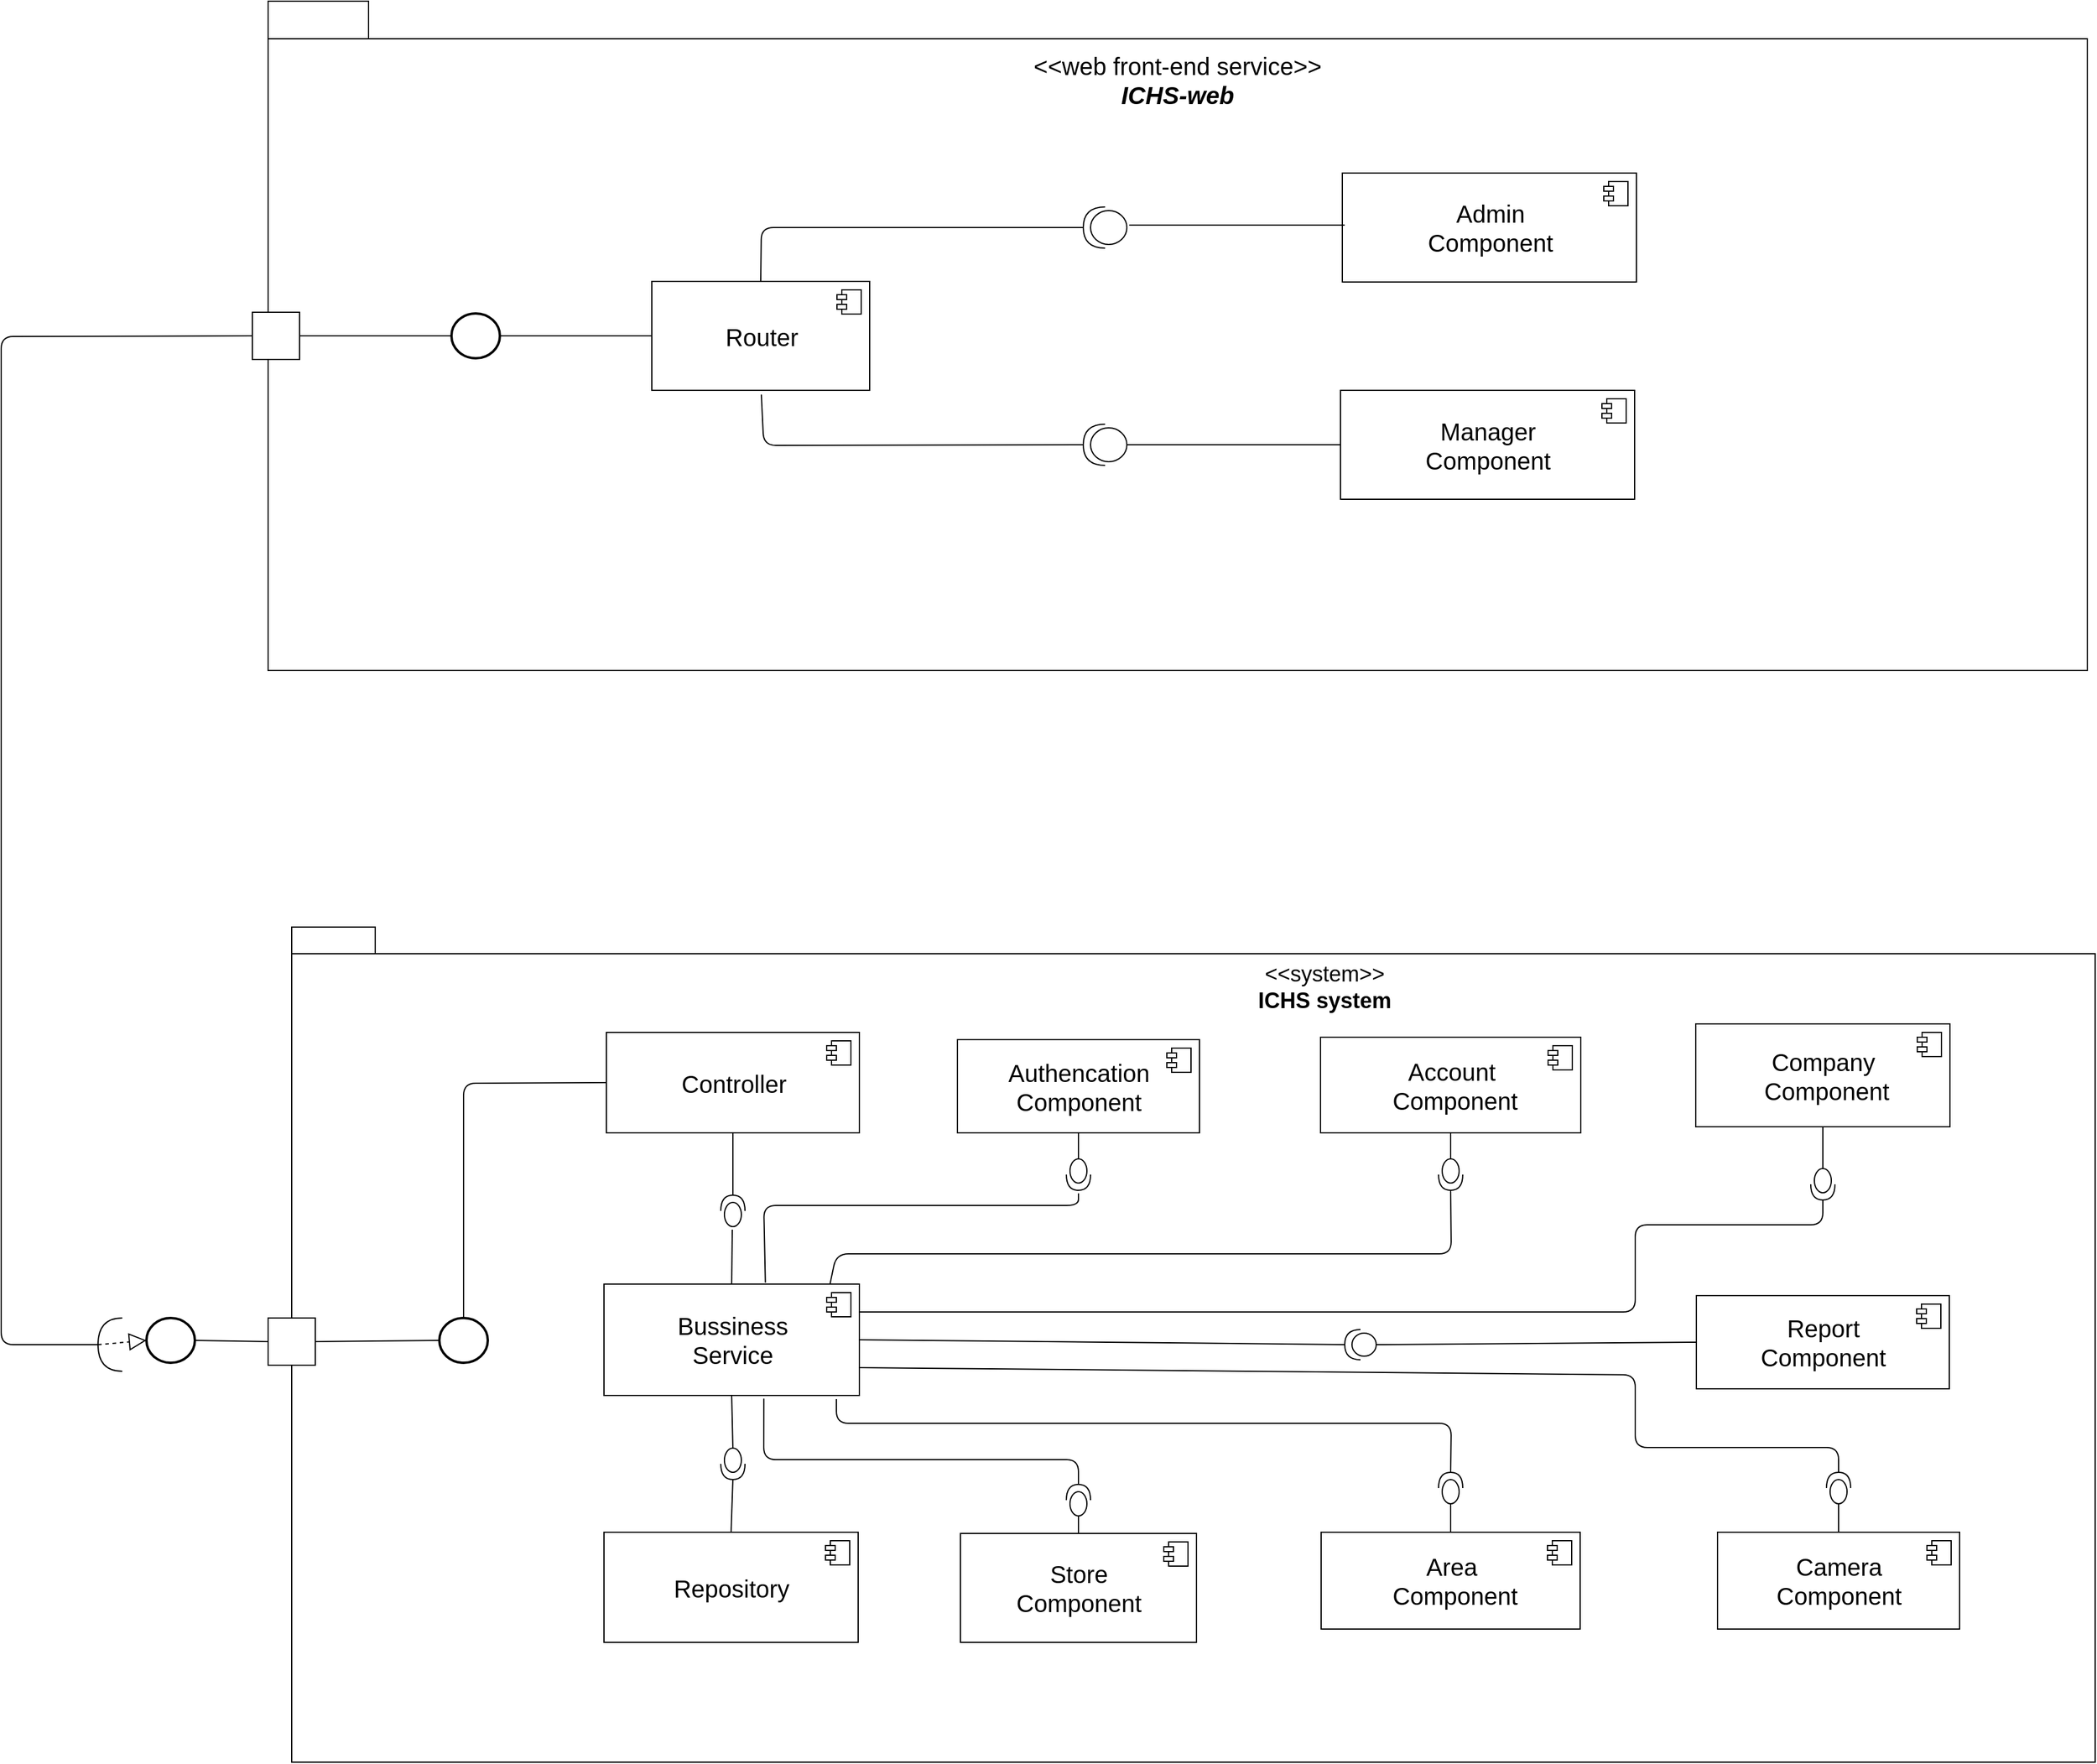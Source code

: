 <mxfile version="11.1.4" type="device"><diagram id="PuaNHYLvX6wyiUQ7tTC_" name="Page-1"><mxGraphModel dx="1730" dy="2155" grid="1" gridSize="10" guides="1" tooltips="1" connect="1" arrows="1" fold="1" page="1" pageScale="1" pageWidth="850" pageHeight="1100" math="0" shadow="0"><root><mxCell id="0"/><mxCell id="1" parent="0"/><mxCell id="CcvKPzl27ukDNH4oKH2s-1" value="" style="shape=folder;fontStyle=1;spacingTop=10;tabWidth=61;tabHeight=22;tabPosition=left;html=1;horizontal=1;labelPosition=center;verticalLabelPosition=middle;align=center;verticalAlign=middle;gradientColor=none;labelBorderColor=none;" parent="1" vertex="1"><mxGeometry x="720" y="50" width="1490" height="690" as="geometry"/></mxCell><mxCell id="CcvKPzl27ukDNH4oKH2s-8" value="&lt;font style=&quot;font-size: 18px&quot;&gt;&amp;lt;&amp;lt;system&amp;gt;&amp;gt;&lt;br&gt;&lt;b&gt;ICHS system&lt;/b&gt;&lt;/font&gt;" style="text;html=1;strokeColor=none;fillColor=none;align=center;verticalAlign=middle;whiteSpace=wrap;rounded=0;" parent="1" vertex="1"><mxGeometry x="1489" y="90" width="169" height="20" as="geometry"/></mxCell><mxCell id="CcvKPzl27ukDNH4oKH2s-10" value="&lt;font style=&quot;font-size: 20px&quot;&gt;Authencation&lt;br&gt;Component&lt;/font&gt;" style="html=1;gradientColor=none;" parent="1" vertex="1"><mxGeometry x="1270" y="143" width="200" height="77" as="geometry"/></mxCell><mxCell id="CcvKPzl27ukDNH4oKH2s-11" value="" style="shape=component;jettyWidth=8;jettyHeight=4;" parent="CcvKPzl27ukDNH4oKH2s-10" vertex="1"><mxGeometry x="1" width="20" height="20" relative="1" as="geometry"><mxPoint x="-27" y="7" as="offset"/></mxGeometry></mxCell><mxCell id="CcvKPzl27ukDNH4oKH2s-12" value="&lt;font style=&quot;font-size: 20px&quot;&gt;Controller&lt;/font&gt;" style="html=1;gradientColor=none;" parent="1" vertex="1"><mxGeometry x="980" y="137" width="209" height="83" as="geometry"/></mxCell><mxCell id="CcvKPzl27ukDNH4oKH2s-13" value="" style="shape=component;jettyWidth=8;jettyHeight=4;" parent="CcvKPzl27ukDNH4oKH2s-12" vertex="1"><mxGeometry x="1" width="20" height="20" relative="1" as="geometry"><mxPoint x="-27" y="7" as="offset"/></mxGeometry></mxCell><mxCell id="CcvKPzl27ukDNH4oKH2s-14" value="&lt;font style=&quot;font-size: 20px&quot;&gt;Bussiness &lt;br&gt;Service&lt;/font&gt;" style="html=1;gradientColor=none;" parent="1" vertex="1"><mxGeometry x="978" y="345" width="211" height="92" as="geometry"/></mxCell><mxCell id="CcvKPzl27ukDNH4oKH2s-15" value="" style="shape=component;jettyWidth=8;jettyHeight=4;" parent="CcvKPzl27ukDNH4oKH2s-14" vertex="1"><mxGeometry x="1" width="20" height="20" relative="1" as="geometry"><mxPoint x="-27" y="7" as="offset"/></mxGeometry></mxCell><mxCell id="CcvKPzl27ukDNH4oKH2s-16" value="&lt;font style=&quot;font-size: 20px&quot;&gt;Repository&lt;/font&gt;" style="html=1;gradientColor=none;" parent="1" vertex="1"><mxGeometry x="978" y="550" width="210" height="91" as="geometry"/></mxCell><mxCell id="CcvKPzl27ukDNH4oKH2s-17" value="" style="shape=component;jettyWidth=8;jettyHeight=4;" parent="CcvKPzl27ukDNH4oKH2s-16" vertex="1"><mxGeometry x="1" width="20" height="20" relative="1" as="geometry"><mxPoint x="-27" y="7" as="offset"/></mxGeometry></mxCell><mxCell id="CcvKPzl27ukDNH4oKH2s-18" value="&lt;font style=&quot;font-size: 20px&quot;&gt;Account&lt;br&gt;&amp;nbsp;Component&lt;/font&gt;" style="html=1;gradientColor=none;" parent="1" vertex="1"><mxGeometry x="1570" y="141" width="215" height="79" as="geometry"/></mxCell><mxCell id="CcvKPzl27ukDNH4oKH2s-19" value="" style="shape=component;jettyWidth=8;jettyHeight=4;" parent="CcvKPzl27ukDNH4oKH2s-18" vertex="1"><mxGeometry x="1" width="20" height="20" relative="1" as="geometry"><mxPoint x="-27" y="7" as="offset"/></mxGeometry></mxCell><mxCell id="CcvKPzl27ukDNH4oKH2s-20" value="&lt;font style=&quot;font-size: 20px&quot;&gt;Company&lt;br&gt;&amp;nbsp;Component&lt;/font&gt;" style="html=1;gradientColor=none;" parent="1" vertex="1"><mxGeometry x="1880" y="130" width="210" height="85" as="geometry"/></mxCell><mxCell id="CcvKPzl27ukDNH4oKH2s-21" value="" style="shape=component;jettyWidth=8;jettyHeight=4;" parent="CcvKPzl27ukDNH4oKH2s-20" vertex="1"><mxGeometry x="1" width="20" height="20" relative="1" as="geometry"><mxPoint x="-27" y="7" as="offset"/></mxGeometry></mxCell><mxCell id="CcvKPzl27ukDNH4oKH2s-25" value="&lt;font style=&quot;font-size: 20px&quot;&gt;Store &lt;br&gt;Component&lt;/font&gt;" style="html=1;gradientColor=none;" parent="1" vertex="1"><mxGeometry x="1272.5" y="551" width="195" height="90" as="geometry"/></mxCell><mxCell id="CcvKPzl27ukDNH4oKH2s-26" value="" style="shape=component;jettyWidth=8;jettyHeight=4;" parent="CcvKPzl27ukDNH4oKH2s-25" vertex="1"><mxGeometry x="1" width="20" height="20" relative="1" as="geometry"><mxPoint x="-27" y="7" as="offset"/></mxGeometry></mxCell><mxCell id="CcvKPzl27ukDNH4oKH2s-27" value="&lt;font style=&quot;font-size: 20px&quot;&gt;Area&lt;br&gt;&amp;nbsp;Component&lt;/font&gt;" style="html=1;gradientColor=none;" parent="1" vertex="1"><mxGeometry x="1570.5" y="550" width="214" height="80" as="geometry"/></mxCell><mxCell id="CcvKPzl27ukDNH4oKH2s-28" value="" style="shape=component;jettyWidth=8;jettyHeight=4;" parent="CcvKPzl27ukDNH4oKH2s-27" vertex="1"><mxGeometry x="1" width="20" height="20" relative="1" as="geometry"><mxPoint x="-27" y="7" as="offset"/></mxGeometry></mxCell><mxCell id="CcvKPzl27ukDNH4oKH2s-30" value="&lt;font style=&quot;font-size: 20px&quot;&gt;Camera &lt;br&gt;Component&lt;/font&gt;" style="html=1;gradientColor=none;" parent="1" vertex="1"><mxGeometry x="1898" y="550" width="200" height="80" as="geometry"/></mxCell><mxCell id="CcvKPzl27ukDNH4oKH2s-31" value="" style="shape=component;jettyWidth=8;jettyHeight=4;" parent="CcvKPzl27ukDNH4oKH2s-30" vertex="1"><mxGeometry x="1" width="20" height="20" relative="1" as="geometry"><mxPoint x="-27" y="7" as="offset"/></mxGeometry></mxCell><mxCell id="CcvKPzl27ukDNH4oKH2s-32" value="&lt;font style=&quot;font-size: 20px&quot;&gt;Report &lt;br&gt;Component&lt;/font&gt;" style="html=1;gradientColor=none;" parent="1" vertex="1"><mxGeometry x="1880.5" y="354.5" width="209" height="77" as="geometry"/></mxCell><mxCell id="CcvKPzl27ukDNH4oKH2s-33" value="" style="shape=component;jettyWidth=8;jettyHeight=4;" parent="CcvKPzl27ukDNH4oKH2s-32" vertex="1"><mxGeometry x="1" width="20" height="20" relative="1" as="geometry"><mxPoint x="-27" y="7" as="offset"/></mxGeometry></mxCell><mxCell id="CcvKPzl27ukDNH4oKH2s-49" value="" style="shape=providedRequiredInterface;html=1;verticalLabelPosition=bottom;gradientColor=none;rotation=-90;" parent="1" vertex="1"><mxGeometry x="1071.5" y="274.5" width="26" height="20" as="geometry"/></mxCell><mxCell id="CcvKPzl27ukDNH4oKH2s-52" value="" style="shape=providedRequiredInterface;html=1;verticalLabelPosition=bottom;gradientColor=none;rotation=90;" parent="1" vertex="1"><mxGeometry x="1071.5" y="483.5" width="26" height="20" as="geometry"/></mxCell><mxCell id="CcvKPzl27ukDNH4oKH2s-70" value="" style="endArrow=none;html=1;entryX=1;entryY=0.5;entryDx=0;entryDy=0;entryPerimeter=0;exitX=0.5;exitY=1;exitDx=0;exitDy=0;" parent="1" source="CcvKPzl27ukDNH4oKH2s-12" target="CcvKPzl27ukDNH4oKH2s-49" edge="1"><mxGeometry width="50" height="50" relative="1" as="geometry"><mxPoint x="1060" y="280" as="sourcePoint"/><mxPoint x="1110" y="230" as="targetPoint"/></mxGeometry></mxCell><mxCell id="CcvKPzl27ukDNH4oKH2s-73" value="" style="endArrow=none;html=1;entryX=0.5;entryY=0;entryDx=0;entryDy=0;" parent="1" target="CcvKPzl27ukDNH4oKH2s-14" edge="1"><mxGeometry width="50" height="50" relative="1" as="geometry"><mxPoint x="1084" y="300" as="sourcePoint"/><mxPoint x="1094.5" y="281.5" as="targetPoint"/></mxGeometry></mxCell><mxCell id="CcvKPzl27ukDNH4oKH2s-74" value="" style="endArrow=none;html=1;entryX=0.5;entryY=1;entryDx=0;entryDy=0;exitX=0;exitY=0.5;exitDx=0;exitDy=0;exitPerimeter=0;" parent="1" source="CcvKPzl27ukDNH4oKH2s-52" target="CcvKPzl27ukDNH4oKH2s-14" edge="1"><mxGeometry width="50" height="50" relative="1" as="geometry"><mxPoint x="890" y="810" as="sourcePoint"/><mxPoint x="940" y="760" as="targetPoint"/></mxGeometry></mxCell><mxCell id="CcvKPzl27ukDNH4oKH2s-76" value="" style="endArrow=none;html=1;entryX=1;entryY=0.5;entryDx=0;entryDy=0;entryPerimeter=0;exitX=0.5;exitY=0;exitDx=0;exitDy=0;" parent="1" source="CcvKPzl27ukDNH4oKH2s-16" target="CcvKPzl27ukDNH4oKH2s-52" edge="1"><mxGeometry width="50" height="50" relative="1" as="geometry"><mxPoint x="910" y="830" as="sourcePoint"/><mxPoint x="960" y="780" as="targetPoint"/></mxGeometry></mxCell><mxCell id="CcvKPzl27ukDNH4oKH2s-77" value="" style="endArrow=none;html=1;entryX=0.5;entryY=1;entryDx=0;entryDy=0;exitX=0;exitY=0.5;exitDx=0;exitDy=0;exitPerimeter=0;" parent="1" source="CcvKPzl27ukDNH4oKH2s-78" target="CcvKPzl27ukDNH4oKH2s-10" edge="1"><mxGeometry width="50" height="50" relative="1" as="geometry"><mxPoint x="920" y="840" as="sourcePoint"/><mxPoint x="970" y="790" as="targetPoint"/></mxGeometry></mxCell><mxCell id="CcvKPzl27ukDNH4oKH2s-78" value="" style="shape=providedRequiredInterface;html=1;verticalLabelPosition=bottom;gradientColor=none;rotation=90;" parent="1" vertex="1"><mxGeometry x="1357" y="244.5" width="26" height="20" as="geometry"/></mxCell><mxCell id="CcvKPzl27ukDNH4oKH2s-79" value="" style="shape=providedRequiredInterface;html=1;verticalLabelPosition=bottom;gradientColor=none;rotation=-90;" parent="1" vertex="1"><mxGeometry x="1357" y="513.5" width="26" height="20" as="geometry"/></mxCell><mxCell id="CcvKPzl27ukDNH4oKH2s-80" value="" style="endArrow=none;html=1;exitX=0.632;exitY=-0.014;exitDx=0;exitDy=0;exitPerimeter=0;" parent="1" source="CcvKPzl27ukDNH4oKH2s-14" edge="1"><mxGeometry width="50" height="50" relative="1" as="geometry"><mxPoint x="930" y="850" as="sourcePoint"/><mxPoint x="1370" y="270" as="targetPoint"/><Array as="points"><mxPoint x="1110" y="280"/><mxPoint x="1370" y="280"/></Array></mxGeometry></mxCell><mxCell id="CcvKPzl27ukDNH4oKH2s-81" value="" style="endArrow=none;html=1;entryX=0;entryY=0.5;entryDx=0;entryDy=0;entryPerimeter=0;exitX=0.5;exitY=0;exitDx=0;exitDy=0;" parent="1" source="CcvKPzl27ukDNH4oKH2s-25" target="CcvKPzl27ukDNH4oKH2s-79" edge="1"><mxGeometry width="50" height="50" relative="1" as="geometry"><mxPoint x="940" y="860" as="sourcePoint"/><mxPoint x="990" y="810" as="targetPoint"/></mxGeometry></mxCell><mxCell id="CcvKPzl27ukDNH4oKH2s-83" value="" style="endArrow=none;html=1;entryX=0.626;entryY=1.029;entryDx=0;entryDy=0;entryPerimeter=0;" parent="1" target="CcvKPzl27ukDNH4oKH2s-14" edge="1"><mxGeometry width="50" height="50" relative="1" as="geometry"><mxPoint x="1370" y="510" as="sourcePoint"/><mxPoint x="1000" y="820" as="targetPoint"/><Array as="points"><mxPoint x="1370" y="490"/><mxPoint x="1110" y="490"/></Array></mxGeometry></mxCell><mxCell id="CcvKPzl27ukDNH4oKH2s-84" value="" style="shape=providedRequiredInterface;html=1;verticalLabelPosition=bottom;gradientColor=none;rotation=90;" parent="1" vertex="1"><mxGeometry x="1664.5" y="244.5" width="26" height="20" as="geometry"/></mxCell><mxCell id="CcvKPzl27ukDNH4oKH2s-87" value="" style="shape=providedRequiredInterface;html=1;verticalLabelPosition=bottom;gradientColor=none;rotation=90;" parent="1" vertex="1"><mxGeometry x="1972" y="252.5" width="26" height="20" as="geometry"/></mxCell><mxCell id="CcvKPzl27ukDNH4oKH2s-88" value="" style="shape=providedRequiredInterface;html=1;verticalLabelPosition=bottom;gradientColor=none;rotation=-90;" parent="1" vertex="1"><mxGeometry x="1664.5" y="503.5" width="26" height="20" as="geometry"/></mxCell><mxCell id="CcvKPzl27ukDNH4oKH2s-89" value="" style="shape=providedRequiredInterface;html=1;verticalLabelPosition=bottom;gradientColor=none;rotation=-90;" parent="1" vertex="1"><mxGeometry x="1985" y="503.5" width="26" height="20" as="geometry"/></mxCell><mxCell id="CcvKPzl27ukDNH4oKH2s-90" value="" style="shape=providedRequiredInterface;html=1;verticalLabelPosition=bottom;gradientColor=none;rotation=180;" parent="1" vertex="1"><mxGeometry x="1590" y="382.5" width="26" height="25" as="geometry"/></mxCell><mxCell id="CcvKPzl27ukDNH4oKH2s-91" value="" style="endArrow=none;html=1;entryX=0.5;entryY=0;entryDx=0;entryDy=0;exitX=0;exitY=0.5;exitDx=0;exitDy=0;exitPerimeter=0;" parent="1" source="CcvKPzl27ukDNH4oKH2s-88" target="CcvKPzl27ukDNH4oKH2s-27" edge="1"><mxGeometry width="50" height="50" relative="1" as="geometry"><mxPoint x="890" y="810" as="sourcePoint"/><mxPoint x="940" y="760" as="targetPoint"/></mxGeometry></mxCell><mxCell id="CcvKPzl27ukDNH4oKH2s-95" value="" style="endArrow=none;html=1;entryX=0.5;entryY=0;entryDx=0;entryDy=0;exitX=0;exitY=0.5;exitDx=0;exitDy=0;exitPerimeter=0;" parent="1" source="CcvKPzl27ukDNH4oKH2s-89" target="CcvKPzl27ukDNH4oKH2s-30" edge="1"><mxGeometry width="50" height="50" relative="1" as="geometry"><mxPoint x="890" y="810" as="sourcePoint"/><mxPoint x="940" y="760" as="targetPoint"/></mxGeometry></mxCell><mxCell id="CcvKPzl27ukDNH4oKH2s-97" value="" style="endArrow=none;html=1;entryX=0.5;entryY=1;entryDx=0;entryDy=0;exitX=0;exitY=0.5;exitDx=0;exitDy=0;exitPerimeter=0;" parent="1" source="CcvKPzl27ukDNH4oKH2s-84" target="CcvKPzl27ukDNH4oKH2s-18" edge="1"><mxGeometry width="50" height="50" relative="1" as="geometry"><mxPoint x="910" y="830" as="sourcePoint"/><mxPoint x="960" y="780" as="targetPoint"/></mxGeometry></mxCell><mxCell id="CcvKPzl27ukDNH4oKH2s-100" value="" style="endArrow=none;html=1;entryX=0;entryY=0.5;entryDx=0;entryDy=0;entryPerimeter=0;exitX=0.5;exitY=1;exitDx=0;exitDy=0;" parent="1" source="CcvKPzl27ukDNH4oKH2s-20" target="CcvKPzl27ukDNH4oKH2s-87" edge="1"><mxGeometry width="50" height="50" relative="1" as="geometry"><mxPoint x="920" y="840" as="sourcePoint"/><mxPoint x="970" y="790" as="targetPoint"/></mxGeometry></mxCell><mxCell id="CcvKPzl27ukDNH4oKH2s-101" value="" style="endArrow=none;html=1;entryX=0;entryY=0.5;entryDx=0;entryDy=0;exitX=0;exitY=0.5;exitDx=0;exitDy=0;exitPerimeter=0;" parent="1" source="CcvKPzl27ukDNH4oKH2s-90" target="CcvKPzl27ukDNH4oKH2s-32" edge="1"><mxGeometry width="50" height="50" relative="1" as="geometry"><mxPoint x="930" y="850" as="sourcePoint"/><mxPoint x="980" y="800" as="targetPoint"/></mxGeometry></mxCell><mxCell id="CcvKPzl27ukDNH4oKH2s-102" value="" style="endArrow=none;html=1;entryX=1;entryY=0.5;entryDx=0;entryDy=0;exitX=1;exitY=0.5;exitDx=0;exitDy=0;exitPerimeter=0;" parent="1" source="CcvKPzl27ukDNH4oKH2s-90" target="CcvKPzl27ukDNH4oKH2s-14" edge="1"><mxGeometry width="50" height="50" relative="1" as="geometry"><mxPoint x="940" y="860" as="sourcePoint"/><mxPoint x="990" y="810" as="targetPoint"/></mxGeometry></mxCell><mxCell id="CcvKPzl27ukDNH4oKH2s-103" value="" style="endArrow=none;html=1;entryX=1;entryY=0.5;entryDx=0;entryDy=0;entryPerimeter=0;exitX=0.885;exitY=0;exitDx=0;exitDy=0;exitPerimeter=0;" parent="1" source="CcvKPzl27ukDNH4oKH2s-14" target="CcvKPzl27ukDNH4oKH2s-84" edge="1"><mxGeometry width="50" height="50" relative="1" as="geometry"><mxPoint x="950" y="870" as="sourcePoint"/><mxPoint x="1000" y="820" as="targetPoint"/><Array as="points"><mxPoint x="1170" y="320"/><mxPoint x="1678" y="320"/></Array></mxGeometry></mxCell><mxCell id="CcvKPzl27ukDNH4oKH2s-105" value="" style="endArrow=none;html=1;entryX=1;entryY=0.5;entryDx=0;entryDy=0;entryPerimeter=0;exitX=0.91;exitY=1.033;exitDx=0;exitDy=0;exitPerimeter=0;" parent="1" source="CcvKPzl27ukDNH4oKH2s-14" target="CcvKPzl27ukDNH4oKH2s-88" edge="1"><mxGeometry width="50" height="50" relative="1" as="geometry"><mxPoint x="960" y="880" as="sourcePoint"/><mxPoint x="1010" y="830" as="targetPoint"/><Array as="points"><mxPoint x="1170" y="460"/><mxPoint x="1678" y="460"/></Array></mxGeometry></mxCell><mxCell id="CcvKPzl27ukDNH4oKH2s-108" value="" style="endArrow=none;html=1;entryX=1;entryY=0.5;entryDx=0;entryDy=0;entryPerimeter=0;exitX=1;exitY=0.75;exitDx=0;exitDy=0;" parent="1" source="CcvKPzl27ukDNH4oKH2s-14" target="CcvKPzl27ukDNH4oKH2s-89" edge="1"><mxGeometry width="50" height="50" relative="1" as="geometry"><mxPoint x="1190" y="440" as="sourcePoint"/><mxPoint x="1020" y="840" as="targetPoint"/><Array as="points"><mxPoint x="1830" y="420"/><mxPoint x="1830" y="480"/><mxPoint x="1998" y="480"/></Array></mxGeometry></mxCell><mxCell id="CcvKPzl27ukDNH4oKH2s-113" value="" style="endArrow=none;html=1;entryX=1;entryY=0.5;entryDx=0;entryDy=0;entryPerimeter=0;exitX=1;exitY=0.25;exitDx=0;exitDy=0;" parent="1" source="CcvKPzl27ukDNH4oKH2s-14" target="CcvKPzl27ukDNH4oKH2s-87" edge="1"><mxGeometry width="50" height="50" relative="1" as="geometry"><mxPoint x="890" y="810" as="sourcePoint"/><mxPoint x="940" y="760" as="targetPoint"/><Array as="points"><mxPoint x="1830" y="368"/><mxPoint x="1830" y="296"/><mxPoint x="1985" y="296"/></Array></mxGeometry></mxCell><mxCell id="CcvKPzl27ukDNH4oKH2s-123" value="" style="verticalLabelPosition=bottom;verticalAlign=top;html=1;strokeWidth=2;shape=mxgraph.flowchart.on-page_reference;gradientColor=none;" parent="1" vertex="1"><mxGeometry x="842" y="373" width="40" height="37" as="geometry"/></mxCell><mxCell id="CcvKPzl27ukDNH4oKH2s-124" value="" style="whiteSpace=wrap;html=1;aspect=fixed;gradientColor=none;" parent="1" vertex="1"><mxGeometry x="700.5" y="373" width="39" height="39" as="geometry"/></mxCell><mxCell id="CcvKPzl27ukDNH4oKH2s-125" value="" style="verticalLabelPosition=bottom;verticalAlign=top;html=1;strokeWidth=2;shape=mxgraph.flowchart.on-page_reference;gradientColor=none;" parent="1" vertex="1"><mxGeometry x="600" y="373" width="40" height="37" as="geometry"/></mxCell><mxCell id="CcvKPzl27ukDNH4oKH2s-126" value="" style="endArrow=none;html=1;entryX=0;entryY=0.5;entryDx=0;entryDy=0;exitX=0.5;exitY=0;exitDx=0;exitDy=0;exitPerimeter=0;" parent="1" source="CcvKPzl27ukDNH4oKH2s-123" target="CcvKPzl27ukDNH4oKH2s-12" edge="1"><mxGeometry width="50" height="50" relative="1" as="geometry"><mxPoint x="540" y="810" as="sourcePoint"/><mxPoint x="590" y="760" as="targetPoint"/><Array as="points"><mxPoint x="862" y="179"/></Array></mxGeometry></mxCell><mxCell id="CcvKPzl27ukDNH4oKH2s-129" value="" style="endArrow=none;html=1;entryX=0;entryY=0.5;entryDx=0;entryDy=0;entryPerimeter=0;exitX=1;exitY=0.5;exitDx=0;exitDy=0;" parent="1" source="CcvKPzl27ukDNH4oKH2s-124" target="CcvKPzl27ukDNH4oKH2s-123" edge="1"><mxGeometry width="50" height="50" relative="1" as="geometry"><mxPoint x="540" y="810" as="sourcePoint"/><mxPoint x="590" y="760" as="targetPoint"/></mxGeometry></mxCell><mxCell id="CcvKPzl27ukDNH4oKH2s-130" value="" style="endArrow=none;html=1;entryX=0;entryY=0.5;entryDx=0;entryDy=0;exitX=1;exitY=0.5;exitDx=0;exitDy=0;exitPerimeter=0;" parent="1" source="CcvKPzl27ukDNH4oKH2s-125" target="CcvKPzl27ukDNH4oKH2s-124" edge="1"><mxGeometry width="50" height="50" relative="1" as="geometry"><mxPoint x="540" y="810" as="sourcePoint"/><mxPoint x="590" y="760" as="targetPoint"/></mxGeometry></mxCell><mxCell id="CcvKPzl27ukDNH4oKH2s-135" value="" style="shape=requiredInterface;html=1;verticalLabelPosition=bottom;shadow=0;glass=0;gradientColor=none;rotation=180;" parent="1" vertex="1"><mxGeometry x="560" y="373" width="20" height="44" as="geometry"/></mxCell><mxCell id="CcvKPzl27ukDNH4oKH2s-143" value="" style="endArrow=block;dashed=1;endFill=0;endSize=12;html=1;entryX=0;entryY=0.5;entryDx=0;entryDy=0;entryPerimeter=0;exitX=1;exitY=0.5;exitDx=0;exitDy=0;exitPerimeter=0;" parent="1" source="CcvKPzl27ukDNH4oKH2s-135" target="CcvKPzl27ukDNH4oKH2s-125" edge="1"><mxGeometry width="160" relative="1" as="geometry"><mxPoint x="320" y="760" as="sourcePoint"/><mxPoint x="480" y="760" as="targetPoint"/></mxGeometry></mxCell><mxCell id="zz4ADtjhms6h3GFBp0_o-3" value="" style="shape=folder;fontStyle=1;spacingTop=10;tabWidth=83;tabHeight=31;tabPosition=left;html=1;" parent="1" vertex="1"><mxGeometry x="700.5" y="-715" width="1503" height="553" as="geometry"/></mxCell><mxCell id="zz4ADtjhms6h3GFBp0_o-6" value="" style="whiteSpace=wrap;html=1;aspect=fixed;gradientColor=none;" parent="1" vertex="1"><mxGeometry x="687.5" y="-458" width="39" height="39" as="geometry"/></mxCell><mxCell id="zz4ADtjhms6h3GFBp0_o-7" value="" style="endArrow=none;html=1;entryX=1;entryY=0.5;entryDx=0;entryDy=0;entryPerimeter=0;exitX=0;exitY=0.5;exitDx=0;exitDy=0;" parent="1" source="zz4ADtjhms6h3GFBp0_o-6" target="CcvKPzl27ukDNH4oKH2s-135" edge="1"><mxGeometry width="50" height="50" relative="1" as="geometry"><mxPoint x="480" y="810" as="sourcePoint"/><mxPoint x="530" y="760" as="targetPoint"/><Array as="points"><mxPoint x="480" y="-438"/><mxPoint x="480" y="395"/></Array></mxGeometry></mxCell><mxCell id="zz4ADtjhms6h3GFBp0_o-10" value="" style="verticalLabelPosition=bottom;verticalAlign=top;html=1;strokeWidth=2;shape=mxgraph.flowchart.on-page_reference;gradientColor=none;" parent="1" vertex="1"><mxGeometry x="852" y="-457" width="40" height="37" as="geometry"/></mxCell><mxCell id="zz4ADtjhms6h3GFBp0_o-11" value="&lt;font style=&quot;font-size: 20px&quot;&gt;Router&lt;/font&gt;" style="html=1;" parent="1" vertex="1"><mxGeometry x="1017.5" y="-483.5" width="180" height="90" as="geometry"/></mxCell><mxCell id="zz4ADtjhms6h3GFBp0_o-12" value="" style="shape=component;jettyWidth=8;jettyHeight=4;" parent="zz4ADtjhms6h3GFBp0_o-11" vertex="1"><mxGeometry x="1" width="20" height="20" relative="1" as="geometry"><mxPoint x="-27" y="7" as="offset"/></mxGeometry></mxCell><mxCell id="zz4ADtjhms6h3GFBp0_o-13" value="" style="endArrow=none;html=1;entryX=0;entryY=0.5;entryDx=0;entryDy=0;exitX=1;exitY=0.5;exitDx=0;exitDy=0;exitPerimeter=0;" parent="1" source="zz4ADtjhms6h3GFBp0_o-10" target="zz4ADtjhms6h3GFBp0_o-11" edge="1"><mxGeometry width="50" height="50" relative="1" as="geometry"><mxPoint x="480" y="810" as="sourcePoint"/><mxPoint x="530" y="760" as="targetPoint"/></mxGeometry></mxCell><mxCell id="zz4ADtjhms6h3GFBp0_o-15" value="" style="endArrow=none;html=1;entryX=0;entryY=0.5;entryDx=0;entryDy=0;entryPerimeter=0;exitX=1;exitY=0.5;exitDx=0;exitDy=0;" parent="1" source="zz4ADtjhms6h3GFBp0_o-6" target="zz4ADtjhms6h3GFBp0_o-10" edge="1"><mxGeometry width="50" height="50" relative="1" as="geometry"><mxPoint x="480" y="810" as="sourcePoint"/><mxPoint x="530" y="760" as="targetPoint"/></mxGeometry></mxCell><mxCell id="zz4ADtjhms6h3GFBp0_o-16" value="&lt;font style=&quot;font-size: 20px&quot;&gt;&amp;lt;&amp;lt;web front-end service&amp;gt;&amp;gt;&lt;br&gt;&lt;b&gt;&lt;i&gt;ICHS-web&lt;/i&gt;&lt;/b&gt;&lt;br&gt;&lt;/font&gt;" style="text;html=1;strokeColor=none;fillColor=none;align=center;verticalAlign=middle;whiteSpace=wrap;rounded=0;" parent="1" vertex="1"><mxGeometry x="1303" y="-660" width="298" height="20" as="geometry"/></mxCell><mxCell id="zz4ADtjhms6h3GFBp0_o-17" value="&lt;span style=&quot;font-size: 20px&quot;&gt;Admin&lt;br&gt;Component&lt;br&gt;&lt;/span&gt;" style="html=1;" parent="1" vertex="1"><mxGeometry x="1588" y="-573" width="243" height="90" as="geometry"/></mxCell><mxCell id="zz4ADtjhms6h3GFBp0_o-18" value="" style="shape=component;jettyWidth=8;jettyHeight=4;" parent="zz4ADtjhms6h3GFBp0_o-17" vertex="1"><mxGeometry x="1" width="20" height="20" relative="1" as="geometry"><mxPoint x="-27" y="7" as="offset"/></mxGeometry></mxCell><mxCell id="zz4ADtjhms6h3GFBp0_o-19" value="&lt;span style=&quot;font-size: 20px&quot;&gt;Manager&lt;br&gt;Component&lt;br&gt;&lt;/span&gt;" style="html=1;" parent="1" vertex="1"><mxGeometry x="1586.5" y="-393.5" width="243" height="90" as="geometry"/></mxCell><mxCell id="zz4ADtjhms6h3GFBp0_o-20" value="" style="shape=component;jettyWidth=8;jettyHeight=4;" parent="zz4ADtjhms6h3GFBp0_o-19" vertex="1"><mxGeometry x="1" width="20" height="20" relative="1" as="geometry"><mxPoint x="-27" y="7" as="offset"/></mxGeometry></mxCell><mxCell id="zz4ADtjhms6h3GFBp0_o-21" value="" style="shape=providedRequiredInterface;html=1;verticalLabelPosition=bottom;gradientColor=none;rotation=180;" parent="1" vertex="1"><mxGeometry x="1374" y="-545" width="36" height="34" as="geometry"/></mxCell><mxCell id="zz4ADtjhms6h3GFBp0_o-22" value="" style="shape=providedRequiredInterface;html=1;verticalLabelPosition=bottom;gradientColor=none;rotation=180;" parent="1" vertex="1"><mxGeometry x="1374" y="-365.5" width="36" height="34" as="geometry"/></mxCell><mxCell id="zz4ADtjhms6h3GFBp0_o-23" value="" style="endArrow=none;html=1;entryX=0;entryY=0.5;entryDx=0;entryDy=0;exitX=0;exitY=0.5;exitDx=0;exitDy=0;exitPerimeter=0;" parent="1" source="zz4ADtjhms6h3GFBp0_o-22" target="zz4ADtjhms6h3GFBp0_o-19" edge="1"><mxGeometry width="50" height="50" relative="1" as="geometry"><mxPoint x="480" y="810" as="sourcePoint"/><mxPoint x="530" y="760" as="targetPoint"/></mxGeometry></mxCell><mxCell id="zz4ADtjhms6h3GFBp0_o-24" value="" style="endArrow=none;html=1;entryX=0;entryY=0.5;entryDx=0;entryDy=0;exitX=0;exitY=0.5;exitDx=0;exitDy=0;exitPerimeter=0;" parent="1" edge="1"><mxGeometry width="50" height="50" relative="1" as="geometry"><mxPoint x="1412" y="-530" as="sourcePoint"/><mxPoint x="1590" y="-530" as="targetPoint"/></mxGeometry></mxCell><mxCell id="zz4ADtjhms6h3GFBp0_o-25" value="" style="endArrow=none;html=1;entryX=1;entryY=0.5;entryDx=0;entryDy=0;entryPerimeter=0;" parent="1" target="zz4ADtjhms6h3GFBp0_o-22" edge="1"><mxGeometry width="50" height="50" relative="1" as="geometry"><mxPoint x="1108" y="-390" as="sourcePoint"/><mxPoint x="1608" y="-308" as="targetPoint"/><Array as="points"><mxPoint x="1110" y="-348"/></Array></mxGeometry></mxCell><mxCell id="zz4ADtjhms6h3GFBp0_o-26" value="" style="endArrow=none;html=1;entryX=1;entryY=0.5;entryDx=0;entryDy=0;exitX=0.5;exitY=0;exitDx=0;exitDy=0;entryPerimeter=0;" parent="1" source="zz4ADtjhms6h3GFBp0_o-11" target="zz4ADtjhms6h3GFBp0_o-21" edge="1"><mxGeometry width="50" height="50" relative="1" as="geometry"><mxPoint x="1440" y="-298" as="sourcePoint"/><mxPoint x="1618" y="-298" as="targetPoint"/><Array as="points"><mxPoint x="1108" y="-528"/></Array></mxGeometry></mxCell></root></mxGraphModel></diagram></mxfile>